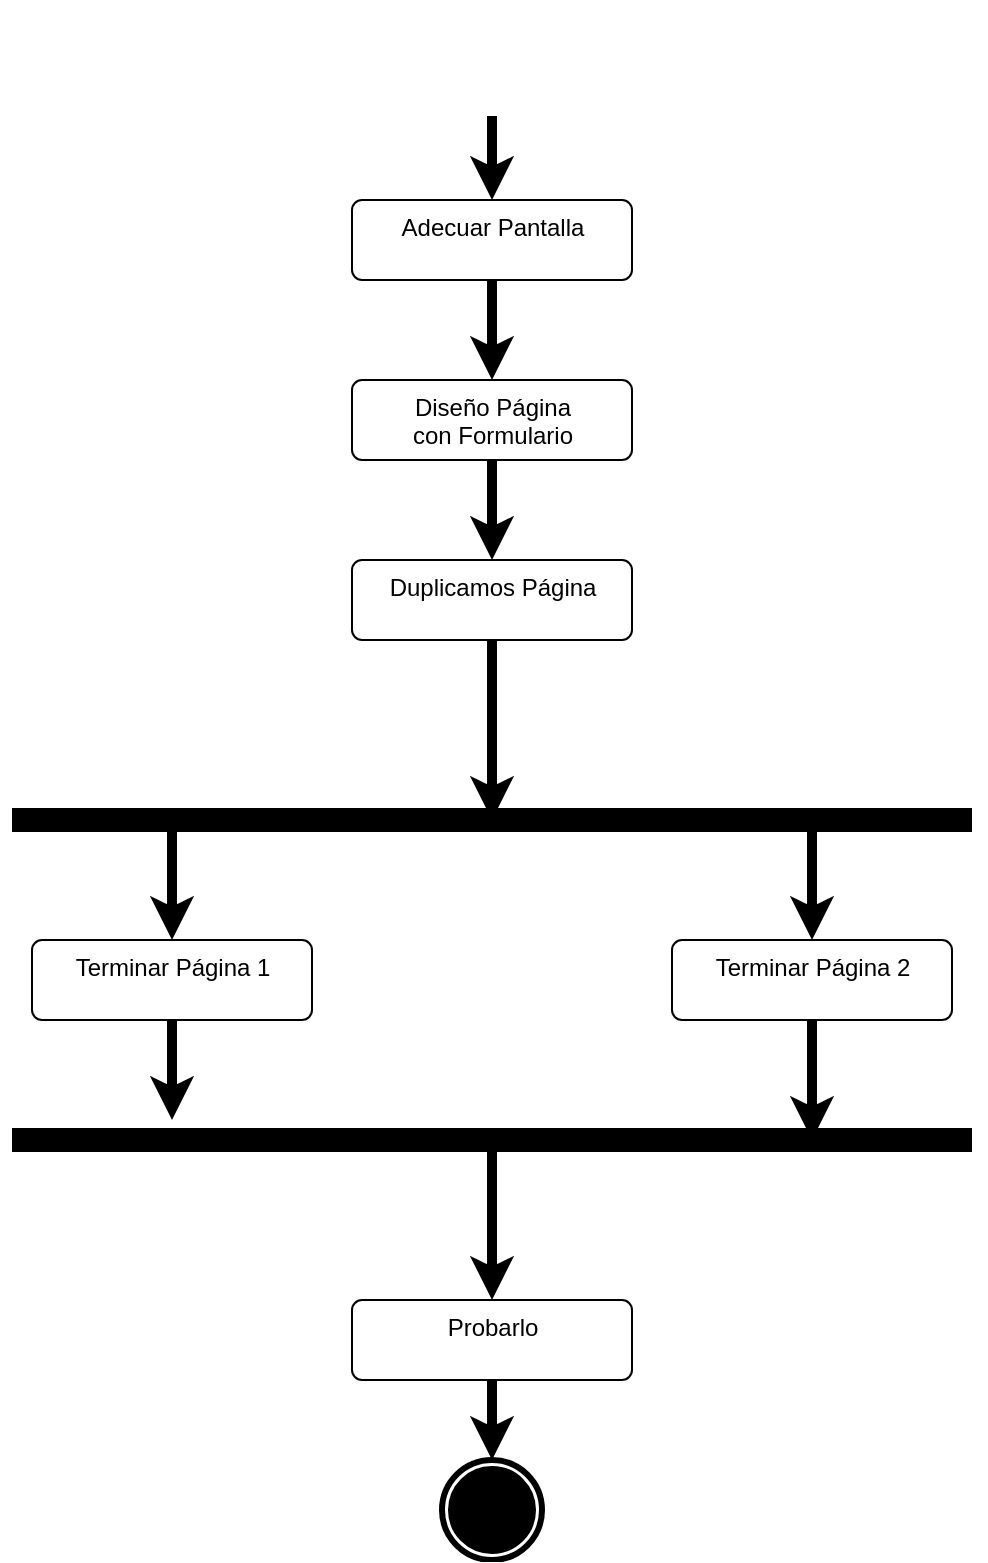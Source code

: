 <mxfile version="13.11.0" type="device"><diagram id="hEpeMOowYqTQGwvI-QgD" name="Page-1"><mxGraphModel dx="868" dy="1651" grid="1" gridSize="10" guides="1" tooltips="1" connect="1" arrows="1" fold="1" page="1" pageScale="1" pageWidth="827" pageHeight="1169" math="0" shadow="0"><root><mxCell id="0"/><mxCell id="1" parent="0"/><mxCell id="DEly4PtoJidh04JFSU6D-1" value="Adecuar Pantalla" style="html=1;align=center;verticalAlign=top;rounded=1;absoluteArcSize=1;arcSize=10;dashed=0;" vertex="1" parent="1"><mxGeometry x="330" y="50" width="140" height="40" as="geometry"/></mxCell><mxCell id="DEly4PtoJidh04JFSU6D-16" style="edgeStyle=none;rounded=0;orthogonalLoop=1;jettySize=auto;html=1;exitX=0.5;exitY=1;exitDx=0;exitDy=0;entryX=0.5;entryY=0;entryDx=0;entryDy=0;endArrow=classic;endFill=1;strokeWidth=5;" edge="1" parent="1" source="DEly4PtoJidh04JFSU6D-2" target="DEly4PtoJidh04JFSU6D-1"><mxGeometry relative="1" as="geometry"/></mxCell><mxCell id="DEly4PtoJidh04JFSU6D-2" value="" style="shape=image;html=1;verticalAlign=top;verticalLabelPosition=bottom;labelBackgroundColor=#ffffff;imageAspect=0;aspect=fixed;image=https://cdn2.iconfinder.com/data/icons/pinpoint-interface/48/dot-2-128.png" vertex="1" parent="1"><mxGeometry x="371" y="-50" width="58" height="58" as="geometry"/></mxCell><mxCell id="DEly4PtoJidh04JFSU6D-3" value="Diseño Página&lt;br&gt;con Formulario" style="html=1;align=center;verticalAlign=top;rounded=1;absoluteArcSize=1;arcSize=10;dashed=0;" vertex="1" parent="1"><mxGeometry x="330" y="140" width="140" height="40" as="geometry"/></mxCell><mxCell id="DEly4PtoJidh04JFSU6D-9" style="edgeStyle=none;rounded=0;orthogonalLoop=1;jettySize=auto;html=1;strokeWidth=12;endArrow=none;endFill=0;" edge="1" parent="1"><mxGeometry relative="1" as="geometry"><mxPoint x="160" y="360" as="targetPoint"/><mxPoint x="640" y="360" as="sourcePoint"/></mxGeometry></mxCell><mxCell id="DEly4PtoJidh04JFSU6D-4" value="Duplicamos Página" style="html=1;align=center;verticalAlign=top;rounded=1;absoluteArcSize=1;arcSize=10;dashed=0;" vertex="1" parent="1"><mxGeometry x="330" y="230" width="140" height="40" as="geometry"/></mxCell><mxCell id="DEly4PtoJidh04JFSU6D-10" value="Terminar Página 2" style="html=1;align=center;verticalAlign=top;rounded=1;absoluteArcSize=1;arcSize=10;dashed=0;" vertex="1" parent="1"><mxGeometry x="490" y="420" width="140" height="40" as="geometry"/></mxCell><mxCell id="DEly4PtoJidh04JFSU6D-11" value="Terminar Página 1" style="html=1;align=center;verticalAlign=top;rounded=1;absoluteArcSize=1;arcSize=10;dashed=0;" vertex="1" parent="1"><mxGeometry x="170" y="420" width="140" height="40" as="geometry"/></mxCell><mxCell id="DEly4PtoJidh04JFSU6D-12" style="edgeStyle=none;rounded=0;orthogonalLoop=1;jettySize=auto;html=1;strokeWidth=12;endArrow=none;endFill=0;" edge="1" parent="1"><mxGeometry relative="1" as="geometry"><mxPoint x="160" y="520" as="targetPoint"/><mxPoint x="640" y="520" as="sourcePoint"/></mxGeometry></mxCell><mxCell id="DEly4PtoJidh04JFSU6D-13" value="Probarlo" style="html=1;align=center;verticalAlign=top;rounded=1;absoluteArcSize=1;arcSize=10;dashed=0;" vertex="1" parent="1"><mxGeometry x="330" y="600" width="140" height="40" as="geometry"/></mxCell><mxCell id="DEly4PtoJidh04JFSU6D-17" style="edgeStyle=none;rounded=0;orthogonalLoop=1;jettySize=auto;html=1;exitX=0.5;exitY=1;exitDx=0;exitDy=0;entryX=0.5;entryY=0;entryDx=0;entryDy=0;endArrow=classic;endFill=1;strokeWidth=5;" edge="1" parent="1" source="DEly4PtoJidh04JFSU6D-3" target="DEly4PtoJidh04JFSU6D-4"><mxGeometry relative="1" as="geometry"><mxPoint x="400" y="180" as="sourcePoint"/><mxPoint x="400" y="222" as="targetPoint"/></mxGeometry></mxCell><mxCell id="DEly4PtoJidh04JFSU6D-18" style="edgeStyle=none;rounded=0;orthogonalLoop=1;jettySize=auto;html=1;exitX=0.5;exitY=1;exitDx=0;exitDy=0;entryX=0.5;entryY=0;entryDx=0;entryDy=0;endArrow=classic;endFill=1;strokeWidth=5;" edge="1" parent="1" source="DEly4PtoJidh04JFSU6D-1" target="DEly4PtoJidh04JFSU6D-3"><mxGeometry relative="1" as="geometry"><mxPoint x="434" y="28" as="sourcePoint"/><mxPoint x="434" y="70" as="targetPoint"/></mxGeometry></mxCell><mxCell id="DEly4PtoJidh04JFSU6D-19" style="edgeStyle=none;rounded=0;orthogonalLoop=1;jettySize=auto;html=1;exitX=0.5;exitY=1;exitDx=0;exitDy=0;endArrow=classic;endFill=1;strokeWidth=5;" edge="1" parent="1" source="DEly4PtoJidh04JFSU6D-4"><mxGeometry relative="1" as="geometry"><mxPoint x="430" y="38" as="sourcePoint"/><mxPoint x="400" y="360" as="targetPoint"/></mxGeometry></mxCell><mxCell id="DEly4PtoJidh04JFSU6D-20" style="edgeStyle=none;rounded=0;orthogonalLoop=1;jettySize=auto;html=1;entryX=0.5;entryY=0;entryDx=0;entryDy=0;endArrow=classic;endFill=1;strokeWidth=5;" edge="1" parent="1" target="DEly4PtoJidh04JFSU6D-10"><mxGeometry relative="1" as="geometry"><mxPoint x="560" y="360" as="sourcePoint"/><mxPoint x="454" y="90" as="targetPoint"/></mxGeometry></mxCell><mxCell id="DEly4PtoJidh04JFSU6D-21" style="edgeStyle=none;rounded=0;orthogonalLoop=1;jettySize=auto;html=1;entryX=0.5;entryY=0;entryDx=0;entryDy=0;endArrow=classic;endFill=1;strokeWidth=5;" edge="1" parent="1" target="DEly4PtoJidh04JFSU6D-11"><mxGeometry relative="1" as="geometry"><mxPoint x="240" y="360" as="sourcePoint"/><mxPoint x="464" y="100" as="targetPoint"/></mxGeometry></mxCell><mxCell id="DEly4PtoJidh04JFSU6D-22" style="edgeStyle=none;rounded=0;orthogonalLoop=1;jettySize=auto;html=1;endArrow=classic;endFill=1;strokeWidth=5;exitX=0.5;exitY=1;exitDx=0;exitDy=0;" edge="1" parent="1" source="DEly4PtoJidh04JFSU6D-11"><mxGeometry relative="1" as="geometry"><mxPoint x="290" y="490" as="sourcePoint"/><mxPoint x="240" y="510" as="targetPoint"/></mxGeometry></mxCell><mxCell id="DEly4PtoJidh04JFSU6D-23" style="edgeStyle=none;rounded=0;orthogonalLoop=1;jettySize=auto;html=1;endArrow=classic;endFill=1;strokeWidth=5;exitX=0.5;exitY=1;exitDx=0;exitDy=0;" edge="1" parent="1" source="DEly4PtoJidh04JFSU6D-10"><mxGeometry relative="1" as="geometry"><mxPoint x="440" y="380" as="sourcePoint"/><mxPoint x="560" y="520" as="targetPoint"/></mxGeometry></mxCell><mxCell id="DEly4PtoJidh04JFSU6D-24" style="edgeStyle=none;rounded=0;orthogonalLoop=1;jettySize=auto;html=1;entryX=0.5;entryY=0;entryDx=0;entryDy=0;endArrow=classic;endFill=1;strokeWidth=5;" edge="1" parent="1" target="DEly4PtoJidh04JFSU6D-13"><mxGeometry relative="1" as="geometry"><mxPoint x="400" y="520" as="sourcePoint"/><mxPoint x="590" y="450" as="targetPoint"/></mxGeometry></mxCell><mxCell id="DEly4PtoJidh04JFSU6D-25" value="" style="shape=mxgraph.bpmn.shape;html=1;verticalLabelPosition=bottom;labelBackgroundColor=#ffffff;verticalAlign=top;align=center;perimeter=ellipsePerimeter;outlineConnect=0;outline=end;symbol=terminate;" vertex="1" parent="1"><mxGeometry x="375" y="680" width="50" height="50" as="geometry"/></mxCell><mxCell id="DEly4PtoJidh04JFSU6D-26" style="edgeStyle=none;rounded=0;orthogonalLoop=1;jettySize=auto;html=1;entryX=0.5;entryY=0;entryDx=0;entryDy=0;endArrow=classic;endFill=1;strokeWidth=5;exitX=0.5;exitY=1;exitDx=0;exitDy=0;" edge="1" parent="1" source="DEly4PtoJidh04JFSU6D-13" target="DEly4PtoJidh04JFSU6D-25"><mxGeometry relative="1" as="geometry"><mxPoint x="410" y="530" as="sourcePoint"/><mxPoint x="410" y="610" as="targetPoint"/></mxGeometry></mxCell></root></mxGraphModel></diagram></mxfile>